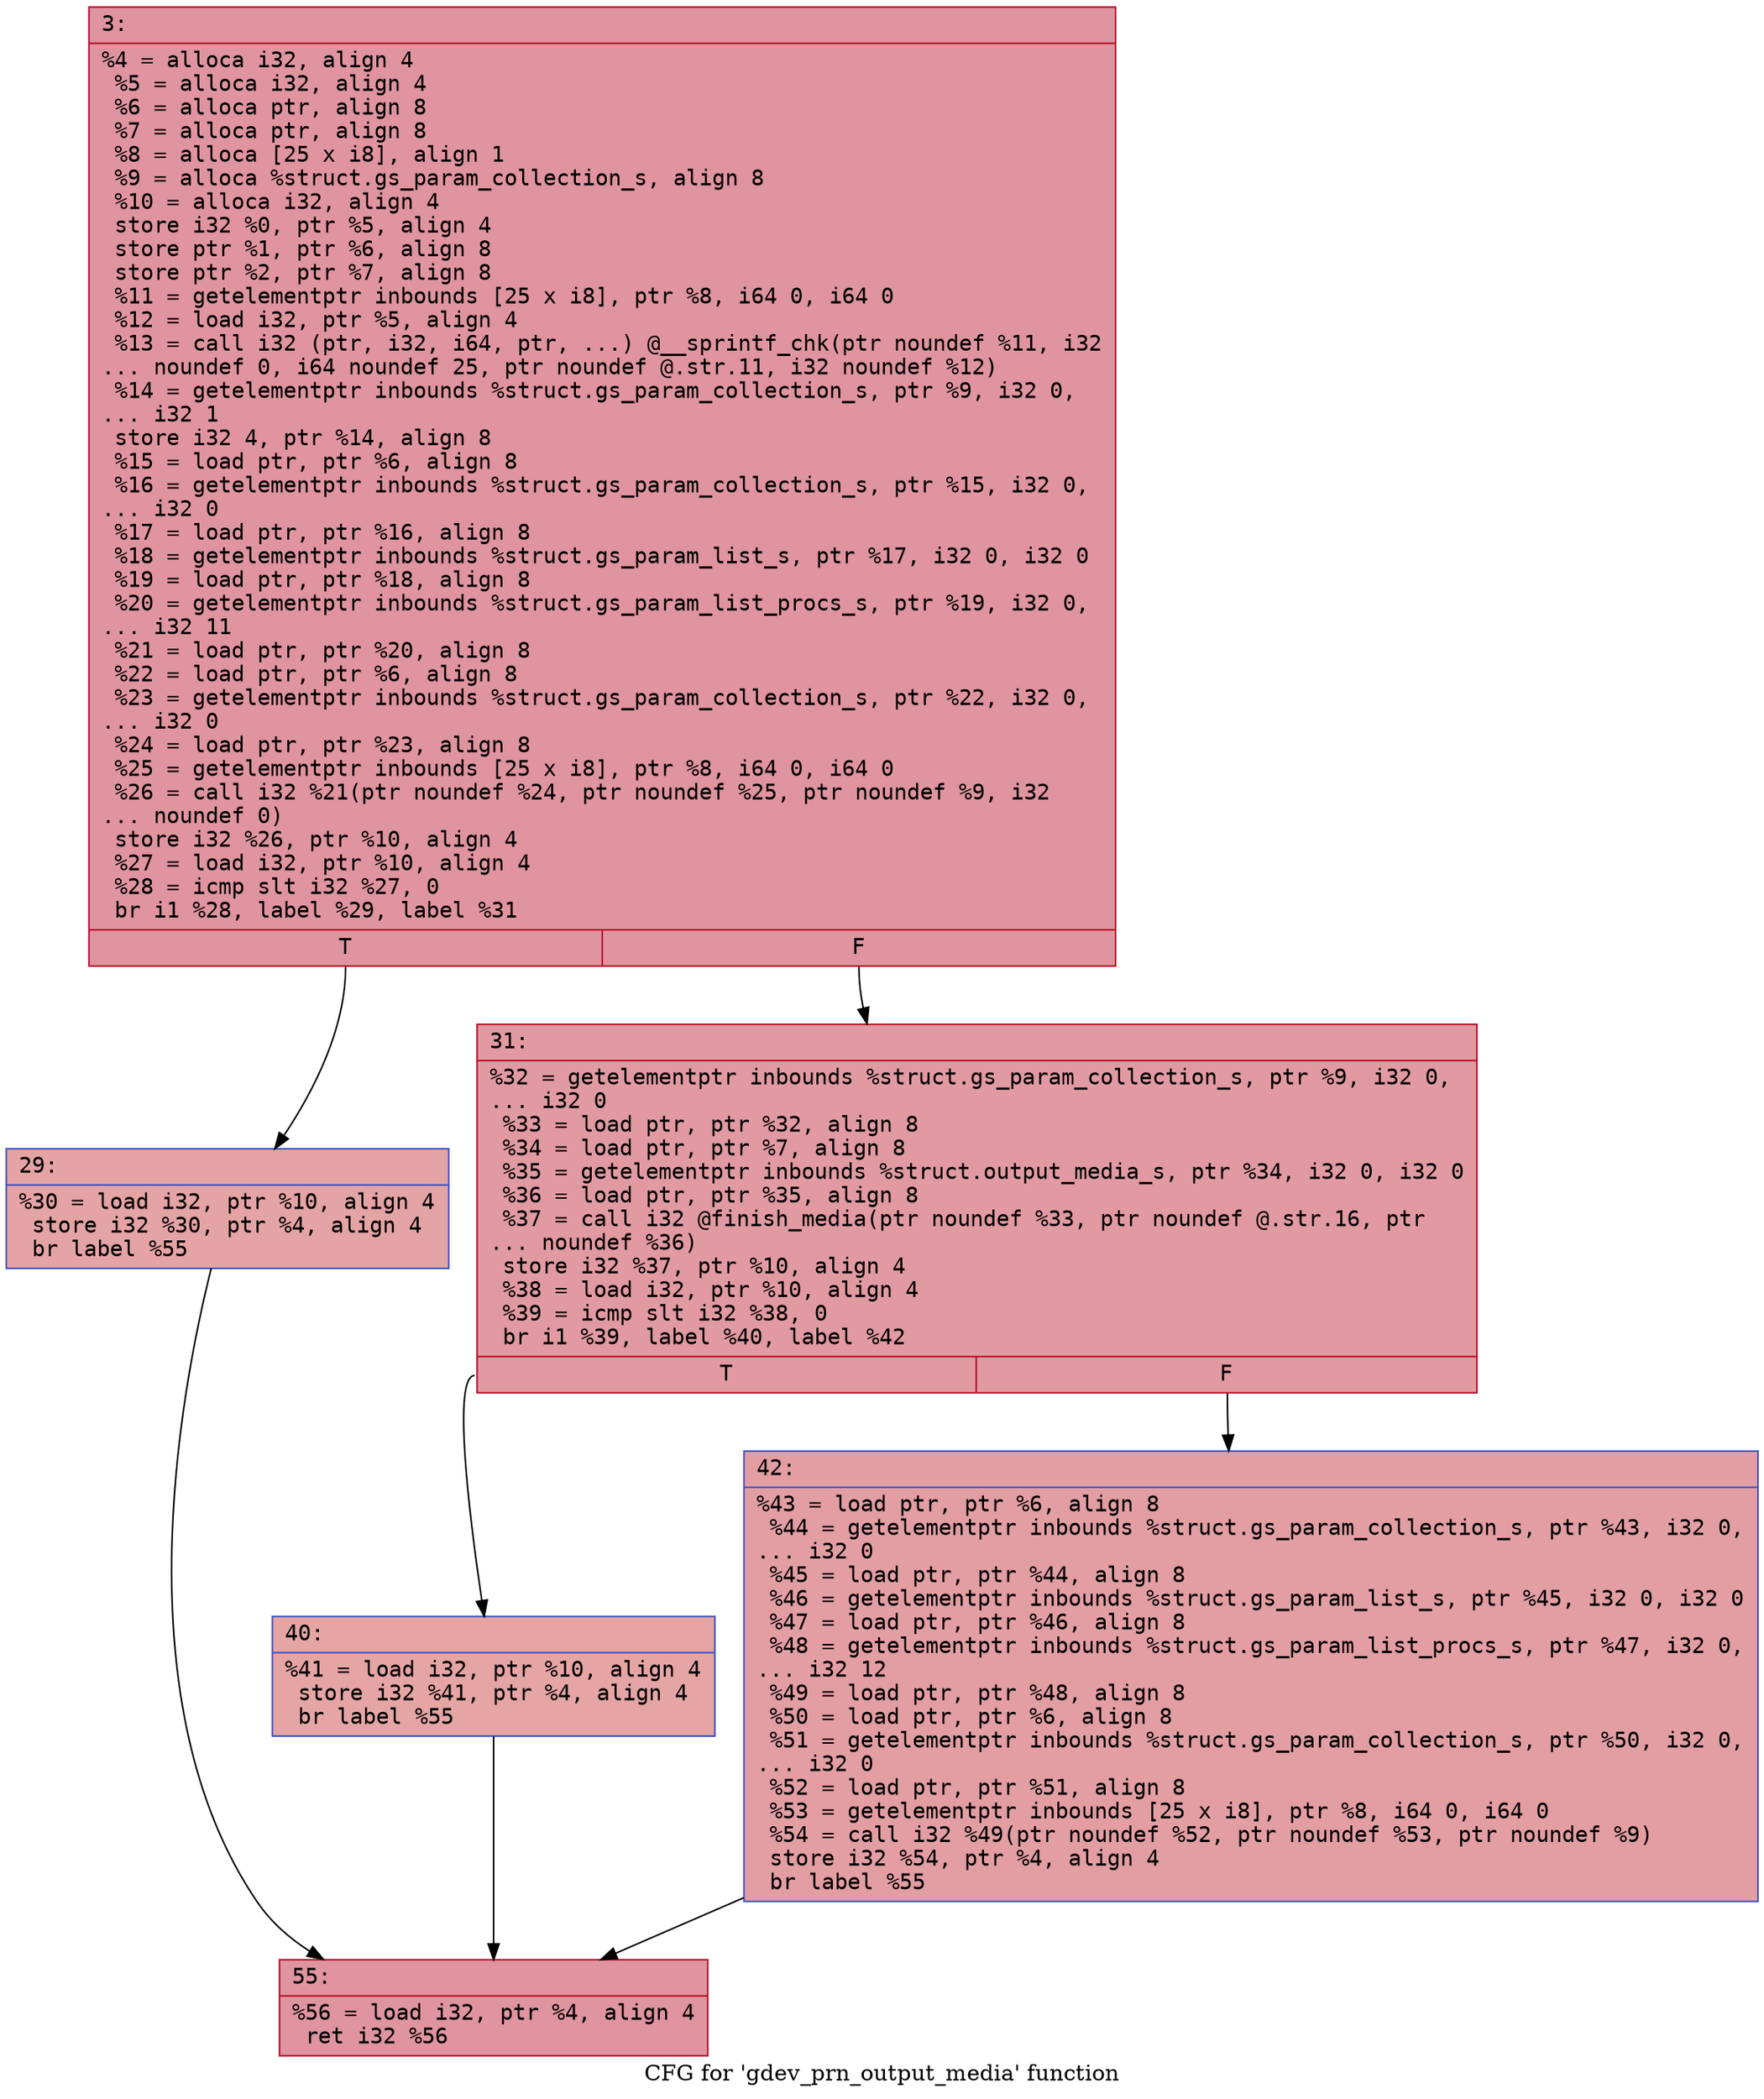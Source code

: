 digraph "CFG for 'gdev_prn_output_media' function" {
	label="CFG for 'gdev_prn_output_media' function";

	Node0x600001403250 [shape=record,color="#b70d28ff", style=filled, fillcolor="#b70d2870" fontname="Courier",label="{3:\l|  %4 = alloca i32, align 4\l  %5 = alloca i32, align 4\l  %6 = alloca ptr, align 8\l  %7 = alloca ptr, align 8\l  %8 = alloca [25 x i8], align 1\l  %9 = alloca %struct.gs_param_collection_s, align 8\l  %10 = alloca i32, align 4\l  store i32 %0, ptr %5, align 4\l  store ptr %1, ptr %6, align 8\l  store ptr %2, ptr %7, align 8\l  %11 = getelementptr inbounds [25 x i8], ptr %8, i64 0, i64 0\l  %12 = load i32, ptr %5, align 4\l  %13 = call i32 (ptr, i32, i64, ptr, ...) @__sprintf_chk(ptr noundef %11, i32\l... noundef 0, i64 noundef 25, ptr noundef @.str.11, i32 noundef %12)\l  %14 = getelementptr inbounds %struct.gs_param_collection_s, ptr %9, i32 0,\l... i32 1\l  store i32 4, ptr %14, align 8\l  %15 = load ptr, ptr %6, align 8\l  %16 = getelementptr inbounds %struct.gs_param_collection_s, ptr %15, i32 0,\l... i32 0\l  %17 = load ptr, ptr %16, align 8\l  %18 = getelementptr inbounds %struct.gs_param_list_s, ptr %17, i32 0, i32 0\l  %19 = load ptr, ptr %18, align 8\l  %20 = getelementptr inbounds %struct.gs_param_list_procs_s, ptr %19, i32 0,\l... i32 11\l  %21 = load ptr, ptr %20, align 8\l  %22 = load ptr, ptr %6, align 8\l  %23 = getelementptr inbounds %struct.gs_param_collection_s, ptr %22, i32 0,\l... i32 0\l  %24 = load ptr, ptr %23, align 8\l  %25 = getelementptr inbounds [25 x i8], ptr %8, i64 0, i64 0\l  %26 = call i32 %21(ptr noundef %24, ptr noundef %25, ptr noundef %9, i32\l... noundef 0)\l  store i32 %26, ptr %10, align 4\l  %27 = load i32, ptr %10, align 4\l  %28 = icmp slt i32 %27, 0\l  br i1 %28, label %29, label %31\l|{<s0>T|<s1>F}}"];
	Node0x600001403250:s0 -> Node0x6000014032a0[tooltip="3 -> 29\nProbability 37.50%" ];
	Node0x600001403250:s1 -> Node0x6000014032f0[tooltip="3 -> 31\nProbability 62.50%" ];
	Node0x6000014032a0 [shape=record,color="#3d50c3ff", style=filled, fillcolor="#c32e3170" fontname="Courier",label="{29:\l|  %30 = load i32, ptr %10, align 4\l  store i32 %30, ptr %4, align 4\l  br label %55\l}"];
	Node0x6000014032a0 -> Node0x6000014033e0[tooltip="29 -> 55\nProbability 100.00%" ];
	Node0x6000014032f0 [shape=record,color="#b70d28ff", style=filled, fillcolor="#bb1b2c70" fontname="Courier",label="{31:\l|  %32 = getelementptr inbounds %struct.gs_param_collection_s, ptr %9, i32 0,\l... i32 0\l  %33 = load ptr, ptr %32, align 8\l  %34 = load ptr, ptr %7, align 8\l  %35 = getelementptr inbounds %struct.output_media_s, ptr %34, i32 0, i32 0\l  %36 = load ptr, ptr %35, align 8\l  %37 = call i32 @finish_media(ptr noundef %33, ptr noundef @.str.16, ptr\l... noundef %36)\l  store i32 %37, ptr %10, align 4\l  %38 = load i32, ptr %10, align 4\l  %39 = icmp slt i32 %38, 0\l  br i1 %39, label %40, label %42\l|{<s0>T|<s1>F}}"];
	Node0x6000014032f0:s0 -> Node0x600001403340[tooltip="31 -> 40\nProbability 37.50%" ];
	Node0x6000014032f0:s1 -> Node0x600001403390[tooltip="31 -> 42\nProbability 62.50%" ];
	Node0x600001403340 [shape=record,color="#3d50c3ff", style=filled, fillcolor="#c5333470" fontname="Courier",label="{40:\l|  %41 = load i32, ptr %10, align 4\l  store i32 %41, ptr %4, align 4\l  br label %55\l}"];
	Node0x600001403340 -> Node0x6000014033e0[tooltip="40 -> 55\nProbability 100.00%" ];
	Node0x600001403390 [shape=record,color="#3d50c3ff", style=filled, fillcolor="#be242e70" fontname="Courier",label="{42:\l|  %43 = load ptr, ptr %6, align 8\l  %44 = getelementptr inbounds %struct.gs_param_collection_s, ptr %43, i32 0,\l... i32 0\l  %45 = load ptr, ptr %44, align 8\l  %46 = getelementptr inbounds %struct.gs_param_list_s, ptr %45, i32 0, i32 0\l  %47 = load ptr, ptr %46, align 8\l  %48 = getelementptr inbounds %struct.gs_param_list_procs_s, ptr %47, i32 0,\l... i32 12\l  %49 = load ptr, ptr %48, align 8\l  %50 = load ptr, ptr %6, align 8\l  %51 = getelementptr inbounds %struct.gs_param_collection_s, ptr %50, i32 0,\l... i32 0\l  %52 = load ptr, ptr %51, align 8\l  %53 = getelementptr inbounds [25 x i8], ptr %8, i64 0, i64 0\l  %54 = call i32 %49(ptr noundef %52, ptr noundef %53, ptr noundef %9)\l  store i32 %54, ptr %4, align 4\l  br label %55\l}"];
	Node0x600001403390 -> Node0x6000014033e0[tooltip="42 -> 55\nProbability 100.00%" ];
	Node0x6000014033e0 [shape=record,color="#b70d28ff", style=filled, fillcolor="#b70d2870" fontname="Courier",label="{55:\l|  %56 = load i32, ptr %4, align 4\l  ret i32 %56\l}"];
}
